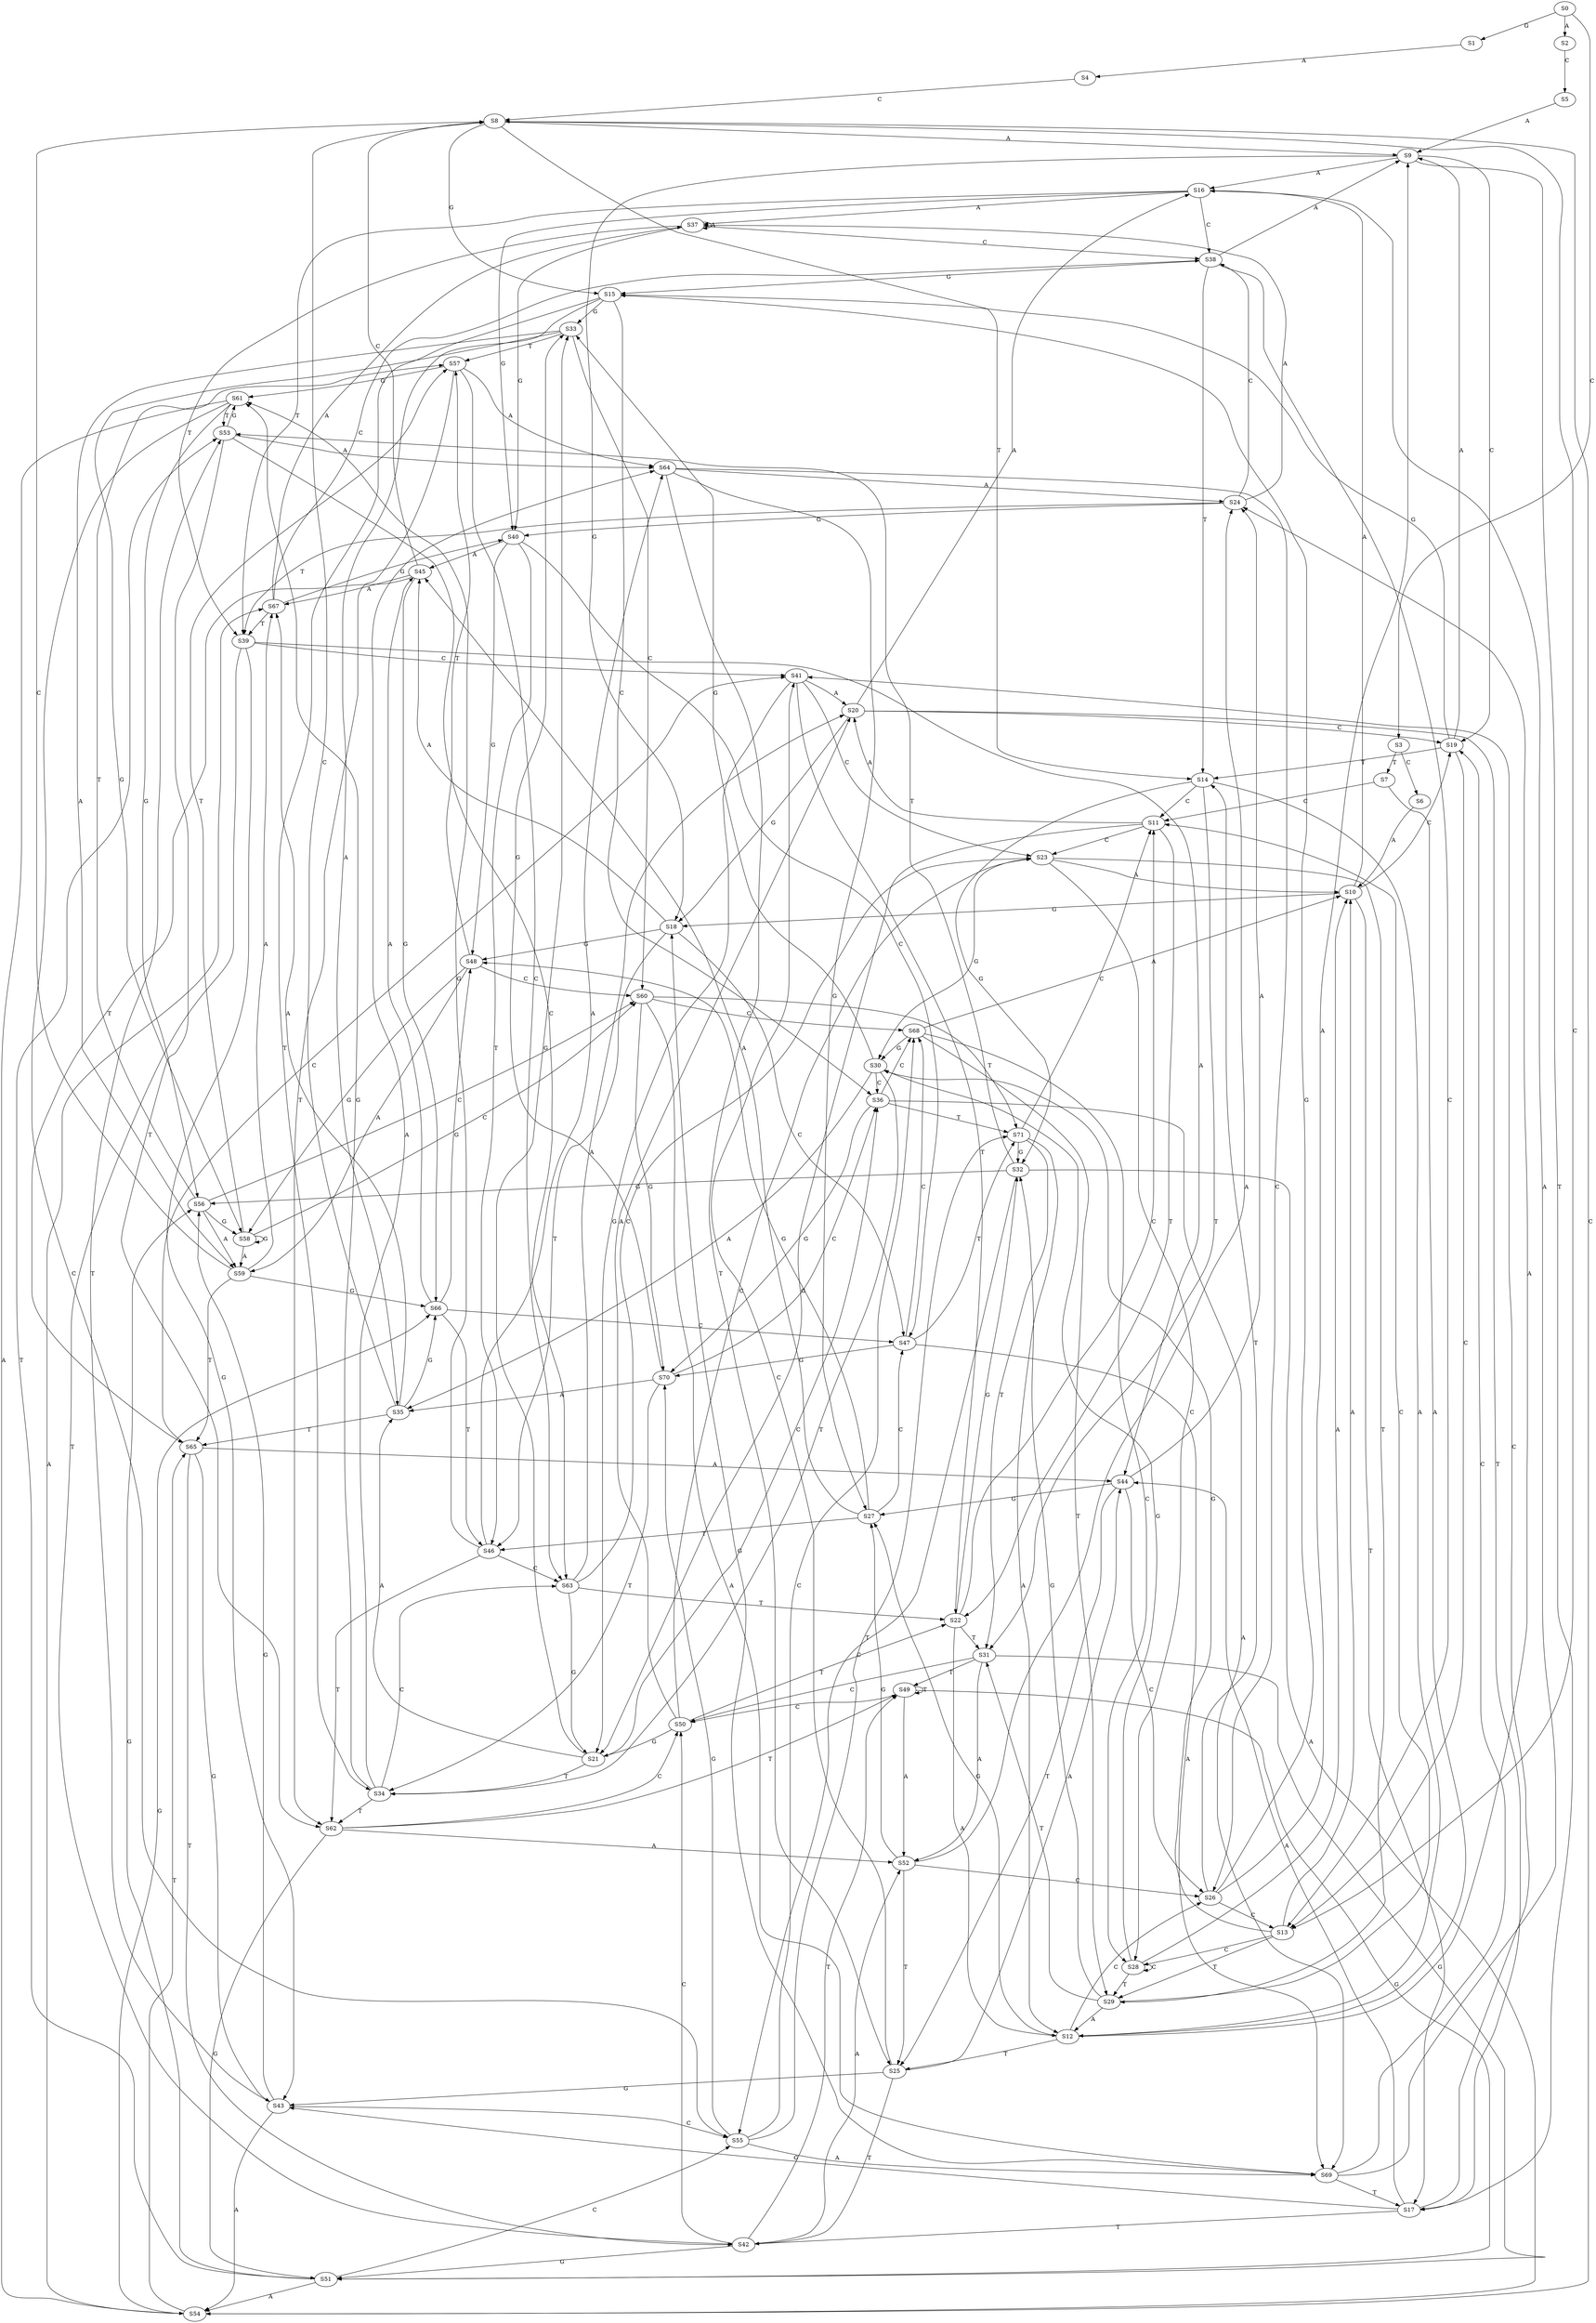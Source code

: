 strict digraph  {
	S0 -> S1 [ label = G ];
	S0 -> S2 [ label = A ];
	S0 -> S3 [ label = C ];
	S1 -> S4 [ label = A ];
	S2 -> S5 [ label = C ];
	S3 -> S6 [ label = C ];
	S3 -> S7 [ label = T ];
	S4 -> S8 [ label = C ];
	S5 -> S9 [ label = A ];
	S6 -> S10 [ label = A ];
	S7 -> S11 [ label = C ];
	S7 -> S12 [ label = A ];
	S8 -> S13 [ label = C ];
	S8 -> S14 [ label = T ];
	S8 -> S15 [ label = G ];
	S8 -> S9 [ label = A ];
	S9 -> S16 [ label = A ];
	S9 -> S17 [ label = T ];
	S9 -> S18 [ label = G ];
	S9 -> S19 [ label = C ];
	S10 -> S16 [ label = A ];
	S10 -> S18 [ label = G ];
	S10 -> S19 [ label = C ];
	S10 -> S17 [ label = T ];
	S11 -> S20 [ label = A ];
	S11 -> S21 [ label = G ];
	S11 -> S22 [ label = T ];
	S11 -> S23 [ label = C ];
	S12 -> S24 [ label = A ];
	S12 -> S25 [ label = T ];
	S12 -> S26 [ label = C ];
	S12 -> S27 [ label = G ];
	S13 -> S28 [ label = C ];
	S13 -> S29 [ label = T ];
	S13 -> S30 [ label = G ];
	S13 -> S10 [ label = A ];
	S14 -> S31 [ label = T ];
	S14 -> S11 [ label = C ];
	S14 -> S12 [ label = A ];
	S14 -> S32 [ label = G ];
	S15 -> S33 [ label = G ];
	S15 -> S34 [ label = T ];
	S15 -> S35 [ label = A ];
	S15 -> S36 [ label = C ];
	S16 -> S37 [ label = A ];
	S16 -> S38 [ label = C ];
	S16 -> S39 [ label = T ];
	S16 -> S40 [ label = G ];
	S17 -> S41 [ label = C ];
	S17 -> S42 [ label = T ];
	S17 -> S43 [ label = G ];
	S17 -> S44 [ label = A ];
	S18 -> S45 [ label = A ];
	S18 -> S46 [ label = T ];
	S18 -> S47 [ label = C ];
	S18 -> S48 [ label = G ];
	S19 -> S14 [ label = T ];
	S19 -> S13 [ label = C ];
	S19 -> S9 [ label = A ];
	S19 -> S15 [ label = G ];
	S20 -> S16 [ label = A ];
	S20 -> S18 [ label = G ];
	S20 -> S19 [ label = C ];
	S20 -> S17 [ label = T ];
	S21 -> S36 [ label = C ];
	S21 -> S35 [ label = A ];
	S21 -> S33 [ label = G ];
	S21 -> S34 [ label = T ];
	S22 -> S32 [ label = G ];
	S22 -> S31 [ label = T ];
	S22 -> S12 [ label = A ];
	S22 -> S11 [ label = C ];
	S23 -> S30 [ label = G ];
	S23 -> S10 [ label = A ];
	S23 -> S28 [ label = C ];
	S23 -> S29 [ label = T ];
	S24 -> S38 [ label = C ];
	S24 -> S37 [ label = A ];
	S24 -> S40 [ label = G ];
	S24 -> S39 [ label = T ];
	S25 -> S43 [ label = G ];
	S25 -> S44 [ label = A ];
	S25 -> S41 [ label = C ];
	S25 -> S42 [ label = T ];
	S26 -> S13 [ label = C ];
	S26 -> S15 [ label = G ];
	S26 -> S14 [ label = T ];
	S26 -> S9 [ label = A ];
	S27 -> S45 [ label = A ];
	S27 -> S47 [ label = C ];
	S27 -> S48 [ label = G ];
	S27 -> S46 [ label = T ];
	S28 -> S10 [ label = A ];
	S28 -> S30 [ label = G ];
	S28 -> S28 [ label = C ];
	S28 -> S29 [ label = T ];
	S29 -> S11 [ label = C ];
	S29 -> S32 [ label = G ];
	S29 -> S31 [ label = T ];
	S29 -> S12 [ label = A ];
	S30 -> S35 [ label = A ];
	S30 -> S33 [ label = G ];
	S30 -> S36 [ label = C ];
	S30 -> S34 [ label = T ];
	S31 -> S49 [ label = T ];
	S31 -> S50 [ label = C ];
	S31 -> S51 [ label = G ];
	S31 -> S52 [ label = A ];
	S32 -> S53 [ label = T ];
	S32 -> S54 [ label = A ];
	S32 -> S55 [ label = C ];
	S32 -> S56 [ label = G ];
	S33 -> S57 [ label = T ];
	S33 -> S58 [ label = G ];
	S33 -> S59 [ label = A ];
	S33 -> S60 [ label = C ];
	S34 -> S61 [ label = G ];
	S34 -> S62 [ label = T ];
	S34 -> S63 [ label = C ];
	S34 -> S64 [ label = A ];
	S35 -> S65 [ label = T ];
	S35 -> S8 [ label = C ];
	S35 -> S66 [ label = G ];
	S35 -> S67 [ label = A ];
	S36 -> S68 [ label = C ];
	S36 -> S69 [ label = A ];
	S36 -> S70 [ label = G ];
	S36 -> S71 [ label = T ];
	S37 -> S38 [ label = C ];
	S37 -> S37 [ label = A ];
	S37 -> S40 [ label = G ];
	S37 -> S39 [ label = T ];
	S38 -> S15 [ label = G ];
	S38 -> S13 [ label = C ];
	S38 -> S14 [ label = T ];
	S38 -> S9 [ label = A ];
	S39 -> S43 [ label = G ];
	S39 -> S44 [ label = A ];
	S39 -> S41 [ label = C ];
	S39 -> S42 [ label = T ];
	S40 -> S45 [ label = A ];
	S40 -> S47 [ label = C ];
	S40 -> S48 [ label = G ];
	S40 -> S46 [ label = T ];
	S41 -> S21 [ label = G ];
	S41 -> S22 [ label = T ];
	S41 -> S23 [ label = C ];
	S41 -> S20 [ label = A ];
	S42 -> S51 [ label = G ];
	S42 -> S52 [ label = A ];
	S42 -> S49 [ label = T ];
	S42 -> S50 [ label = C ];
	S43 -> S56 [ label = G ];
	S43 -> S54 [ label = A ];
	S43 -> S53 [ label = T ];
	S43 -> S55 [ label = C ];
	S44 -> S24 [ label = A ];
	S44 -> S25 [ label = T ];
	S44 -> S26 [ label = C ];
	S44 -> S27 [ label = G ];
	S45 -> S67 [ label = A ];
	S45 -> S66 [ label = G ];
	S45 -> S65 [ label = T ];
	S45 -> S8 [ label = C ];
	S46 -> S64 [ label = A ];
	S46 -> S63 [ label = C ];
	S46 -> S61 [ label = G ];
	S46 -> S62 [ label = T ];
	S47 -> S70 [ label = G ];
	S47 -> S71 [ label = T ];
	S47 -> S68 [ label = C ];
	S47 -> S69 [ label = A ];
	S48 -> S58 [ label = G ];
	S48 -> S60 [ label = C ];
	S48 -> S57 [ label = T ];
	S48 -> S59 [ label = A ];
	S49 -> S51 [ label = G ];
	S49 -> S50 [ label = C ];
	S49 -> S49 [ label = T ];
	S49 -> S52 [ label = A ];
	S50 -> S20 [ label = A ];
	S50 -> S21 [ label = G ];
	S50 -> S23 [ label = C ];
	S50 -> S22 [ label = T ];
	S51 -> S54 [ label = A ];
	S51 -> S55 [ label = C ];
	S51 -> S53 [ label = T ];
	S51 -> S56 [ label = G ];
	S52 -> S24 [ label = A ];
	S52 -> S26 [ label = C ];
	S52 -> S25 [ label = T ];
	S52 -> S27 [ label = G ];
	S53 -> S64 [ label = A ];
	S53 -> S61 [ label = G ];
	S53 -> S63 [ label = C ];
	S53 -> S62 [ label = T ];
	S54 -> S66 [ label = G ];
	S54 -> S8 [ label = C ];
	S54 -> S65 [ label = T ];
	S54 -> S67 [ label = A ];
	S55 -> S68 [ label = C ];
	S55 -> S69 [ label = A ];
	S55 -> S71 [ label = T ];
	S55 -> S70 [ label = G ];
	S56 -> S57 [ label = T ];
	S56 -> S60 [ label = C ];
	S56 -> S59 [ label = A ];
	S56 -> S58 [ label = G ];
	S57 -> S64 [ label = A ];
	S57 -> S63 [ label = C ];
	S57 -> S61 [ label = G ];
	S57 -> S62 [ label = T ];
	S58 -> S59 [ label = A ];
	S58 -> S57 [ label = T ];
	S58 -> S60 [ label = C ];
	S58 -> S58 [ label = G ];
	S59 -> S66 [ label = G ];
	S59 -> S67 [ label = A ];
	S59 -> S8 [ label = C ];
	S59 -> S65 [ label = T ];
	S60 -> S71 [ label = T ];
	S60 -> S69 [ label = A ];
	S60 -> S70 [ label = G ];
	S60 -> S68 [ label = C ];
	S61 -> S53 [ label = T ];
	S61 -> S54 [ label = A ];
	S61 -> S56 [ label = G ];
	S61 -> S55 [ label = C ];
	S62 -> S51 [ label = G ];
	S62 -> S49 [ label = T ];
	S62 -> S50 [ label = C ];
	S62 -> S52 [ label = A ];
	S63 -> S22 [ label = T ];
	S63 -> S21 [ label = G ];
	S63 -> S23 [ label = C ];
	S63 -> S20 [ label = A ];
	S64 -> S24 [ label = A ];
	S64 -> S27 [ label = G ];
	S64 -> S26 [ label = C ];
	S64 -> S25 [ label = T ];
	S65 -> S42 [ label = T ];
	S65 -> S44 [ label = A ];
	S65 -> S41 [ label = C ];
	S65 -> S43 [ label = G ];
	S66 -> S45 [ label = A ];
	S66 -> S46 [ label = T ];
	S66 -> S48 [ label = G ];
	S66 -> S47 [ label = C ];
	S67 -> S37 [ label = A ];
	S67 -> S40 [ label = G ];
	S67 -> S38 [ label = C ];
	S67 -> S39 [ label = T ];
	S68 -> S28 [ label = C ];
	S68 -> S10 [ label = A ];
	S68 -> S30 [ label = G ];
	S68 -> S29 [ label = T ];
	S69 -> S19 [ label = C ];
	S69 -> S18 [ label = G ];
	S69 -> S17 [ label = T ];
	S69 -> S16 [ label = A ];
	S70 -> S36 [ label = C ];
	S70 -> S35 [ label = A ];
	S70 -> S33 [ label = G ];
	S70 -> S34 [ label = T ];
	S71 -> S11 [ label = C ];
	S71 -> S12 [ label = A ];
	S71 -> S31 [ label = T ];
	S71 -> S32 [ label = G ];
}
